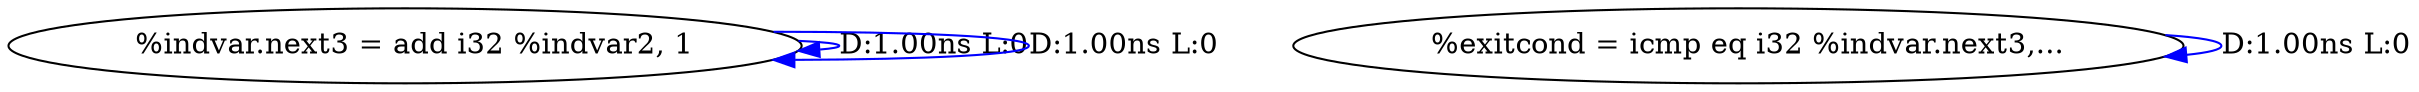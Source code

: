 digraph {
Node0x29b68f0[label="  %indvar.next3 = add i32 %indvar2, 1"];
Node0x29b68f0 -> Node0x29b68f0[label="D:1.00ns L:0",color=blue];
Node0x29b68f0 -> Node0x29b68f0[label="D:1.00ns L:0",color=blue];
Node0x29b69d0[label="  %exitcond = icmp eq i32 %indvar.next3,..."];
Node0x29b69d0 -> Node0x29b69d0[label="D:1.00ns L:0",color=blue];
}
